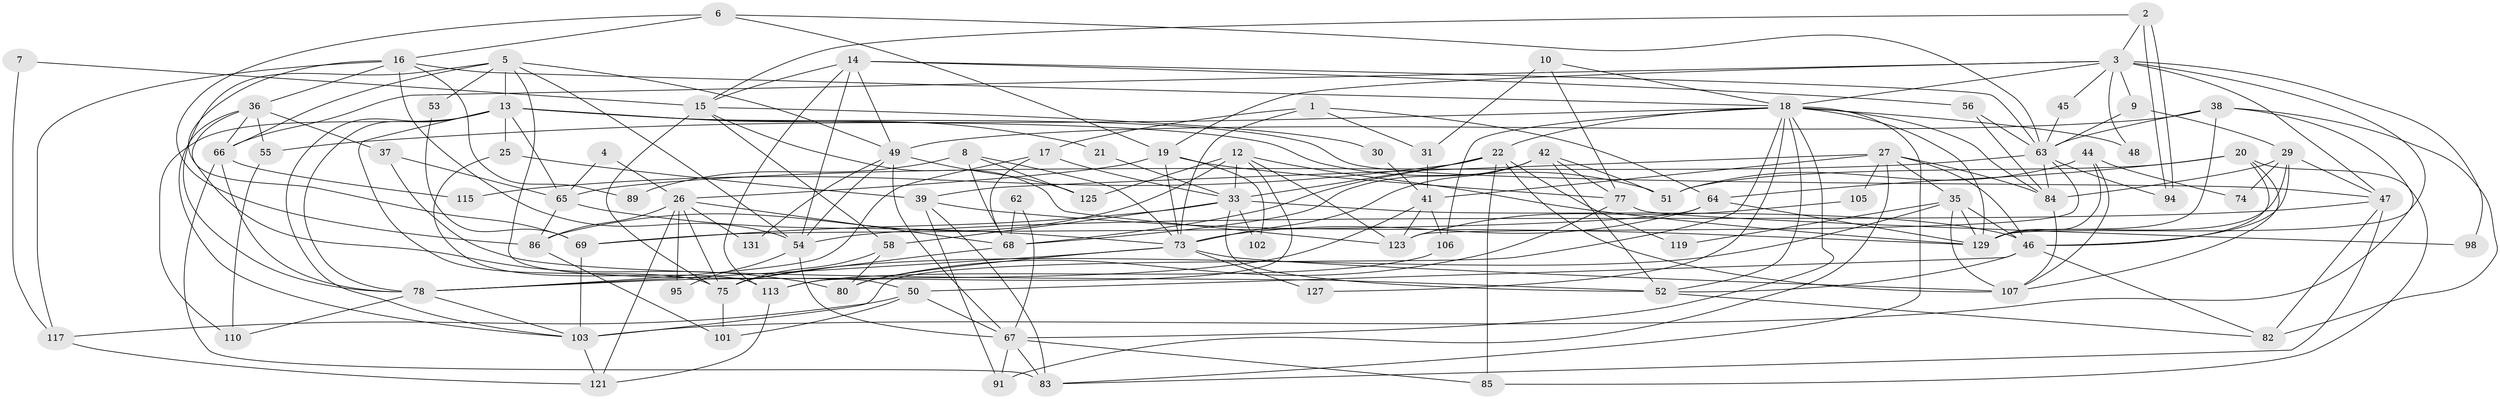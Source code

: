 // original degree distribution, {4: 0.25757575757575757, 6: 0.08333333333333333, 2: 0.17424242424242425, 3: 0.2196969696969697, 5: 0.21212121212121213, 7: 0.030303030303030304, 9: 0.007575757575757576, 8: 0.015151515151515152}
// Generated by graph-tools (version 1.1) at 2025/41/03/06/25 10:41:54]
// undirected, 90 vertices, 219 edges
graph export_dot {
graph [start="1"]
  node [color=gray90,style=filled];
  1;
  2;
  3 [super="+11"];
  4;
  5 [super="+90"];
  6 [super="+43"];
  7;
  8;
  9;
  10 [super="+34"];
  12 [super="+40"];
  13 [super="+32"];
  14;
  15 [super="+116"];
  16 [super="+24"];
  17;
  18 [super="+60"];
  19;
  20 [super="+28"];
  21;
  22 [super="+23"];
  25;
  26 [super="+88"];
  27 [super="+72"];
  29 [super="+79"];
  30;
  31;
  33 [super="+81"];
  35 [super="+111"];
  36 [super="+99"];
  37;
  38 [super="+61"];
  39 [super="+122"];
  41 [super="+120"];
  42 [super="+104"];
  44;
  45;
  46 [super="+92"];
  47 [super="+70"];
  48;
  49 [super="+118"];
  50 [super="+76"];
  51;
  52 [super="+57"];
  53;
  54 [super="+59"];
  55 [super="+114"];
  56;
  58 [super="+109"];
  62;
  63 [super="+100"];
  64;
  65 [super="+71"];
  66;
  67 [super="+97"];
  68 [super="+87"];
  69;
  73 [super="+93"];
  74;
  75 [super="+132"];
  77;
  78 [super="+96"];
  80;
  82;
  83 [super="+112"];
  84 [super="+126"];
  85;
  86;
  89;
  91;
  94;
  95;
  98;
  101;
  102;
  103 [super="+128"];
  105;
  106;
  107 [super="+108"];
  110;
  113 [super="+124"];
  115;
  117;
  119;
  121;
  123;
  125;
  127;
  129 [super="+130"];
  131;
  1 -- 73;
  1 -- 17;
  1 -- 31;
  1 -- 64;
  2 -- 3;
  2 -- 94;
  2 -- 94;
  2 -- 15;
  3 -- 9;
  3 -- 45;
  3 -- 66;
  3 -- 48;
  3 -- 98;
  3 -- 18;
  3 -- 19;
  3 -- 47;
  3 -- 129;
  4 -- 26;
  4 -- 65;
  5 -- 54;
  5 -- 13;
  5 -- 53;
  5 -- 49;
  5 -- 66;
  5 -- 50;
  5 -- 78;
  6 -- 19;
  6 -- 16;
  6 -- 86;
  6 -- 63;
  7 -- 117;
  7 -- 15;
  8 -- 125;
  8 -- 89;
  8 -- 73;
  8 -- 68;
  9 -- 63;
  9 -- 29;
  10 -- 77;
  10 -- 31 [weight=2];
  10 -- 18;
  12 -- 33;
  12 -- 125;
  12 -- 129;
  12 -- 113;
  12 -- 123;
  12 -- 86;
  13 -- 21;
  13 -- 25;
  13 -- 65;
  13 -- 103;
  13 -- 51;
  13 -- 78;
  13 -- 75;
  13 -- 110;
  13 -- 47;
  14 -- 56;
  14 -- 15;
  14 -- 113;
  14 -- 63;
  14 -- 54;
  14 -- 49;
  15 -- 30;
  15 -- 75;
  15 -- 58;
  15 -- 123;
  16 -- 69;
  16 -- 36;
  16 -- 54;
  16 -- 89;
  16 -- 18;
  16 -- 117;
  17 -- 68;
  17 -- 33;
  17 -- 78;
  18 -- 67;
  18 -- 103;
  18 -- 127;
  18 -- 84;
  18 -- 106;
  18 -- 48;
  18 -- 83;
  18 -- 52;
  18 -- 55;
  18 -- 22;
  18 -- 129;
  19 -- 77;
  19 -- 102;
  19 -- 26;
  19 -- 73;
  20 -- 64;
  20 -- 46;
  20 -- 51;
  20 -- 85;
  20 -- 107;
  21 -- 33;
  22 -- 85;
  22 -- 115;
  22 -- 119;
  22 -- 33;
  22 -- 68;
  22 -- 107;
  25 -- 113;
  25 -- 39;
  26 -- 121;
  26 -- 95;
  26 -- 131;
  26 -- 68;
  26 -- 86;
  26 -- 75;
  27 -- 41;
  27 -- 91;
  27 -- 105;
  27 -- 35;
  27 -- 84;
  27 -- 46;
  27 -- 39;
  29 -- 84;
  29 -- 47;
  29 -- 46;
  29 -- 74;
  29 -- 129;
  30 -- 41;
  31 -- 41;
  33 -- 69;
  33 -- 46;
  33 -- 102;
  33 -- 58;
  33 -- 52;
  35 -- 119;
  35 -- 46;
  35 -- 107;
  35 -- 75;
  35 -- 129;
  36 -- 80;
  36 -- 103;
  36 -- 66;
  36 -- 37;
  36 -- 55;
  37 -- 65;
  37 -- 52;
  38 -- 129;
  38 -- 82;
  38 -- 63;
  38 -- 103;
  38 -- 49;
  39 -- 91;
  39 -- 129;
  39 -- 83;
  41 -- 78;
  41 -- 106;
  41 -- 123;
  42 -- 68;
  42 -- 73;
  42 -- 51;
  42 -- 52;
  42 -- 77;
  44 -- 107;
  44 -- 129;
  44 -- 51;
  44 -- 74;
  45 -- 63;
  46 -- 52;
  46 -- 82;
  46 -- 50;
  47 -- 82;
  47 -- 83;
  47 -- 54;
  49 -- 125;
  49 -- 131;
  49 -- 67;
  49 -- 54;
  50 -- 67;
  50 -- 101;
  50 -- 117;
  52 -- 82;
  53 -- 69;
  54 -- 95;
  54 -- 67;
  55 -- 110;
  56 -- 84;
  56 -- 63;
  58 -- 80;
  58 -- 75;
  62 -- 68;
  62 -- 67;
  63 -- 94;
  63 -- 84;
  63 -- 123;
  63 -- 65;
  64 -- 69;
  64 -- 73;
  64 -- 129;
  65 -- 86;
  65 -- 73;
  66 -- 115;
  66 -- 83;
  66 -- 78;
  67 -- 83 [weight=2];
  67 -- 85;
  67 -- 91;
  68 -- 75;
  69 -- 103;
  73 -- 78;
  73 -- 80;
  73 -- 127;
  73 -- 107;
  75 -- 101;
  77 -- 80;
  77 -- 98;
  78 -- 103;
  78 -- 110;
  84 -- 107;
  86 -- 101;
  103 -- 121;
  105 -- 123;
  106 -- 113;
  113 -- 121;
  117 -- 121;
}
